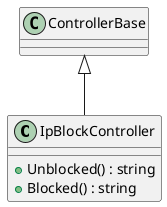 @startuml
class IpBlockController {
    + Unblocked() : string
    + Blocked() : string
}
ControllerBase <|-- IpBlockController
@enduml
